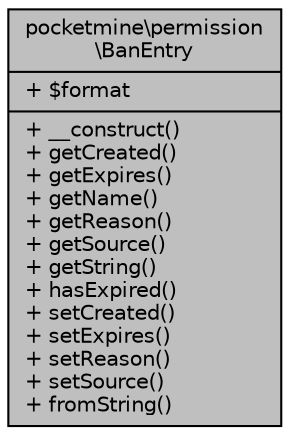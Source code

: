 digraph "pocketmine\permission\BanEntry"
{
 // INTERACTIVE_SVG=YES
 // LATEX_PDF_SIZE
  edge [fontname="Helvetica",fontsize="10",labelfontname="Helvetica",labelfontsize="10"];
  node [fontname="Helvetica",fontsize="10",shape=record];
  Node1 [label="{pocketmine\\permission\l\\BanEntry\n|+ $format\l|+ __construct()\l+ getCreated()\l+ getExpires()\l+ getName()\l+ getReason()\l+ getSource()\l+ getString()\l+ hasExpired()\l+ setCreated()\l+ setExpires()\l+ setReason()\l+ setSource()\l+ fromString()\l}",height=0.2,width=0.4,color="black", fillcolor="grey75", style="filled", fontcolor="black",tooltip=" "];
}
